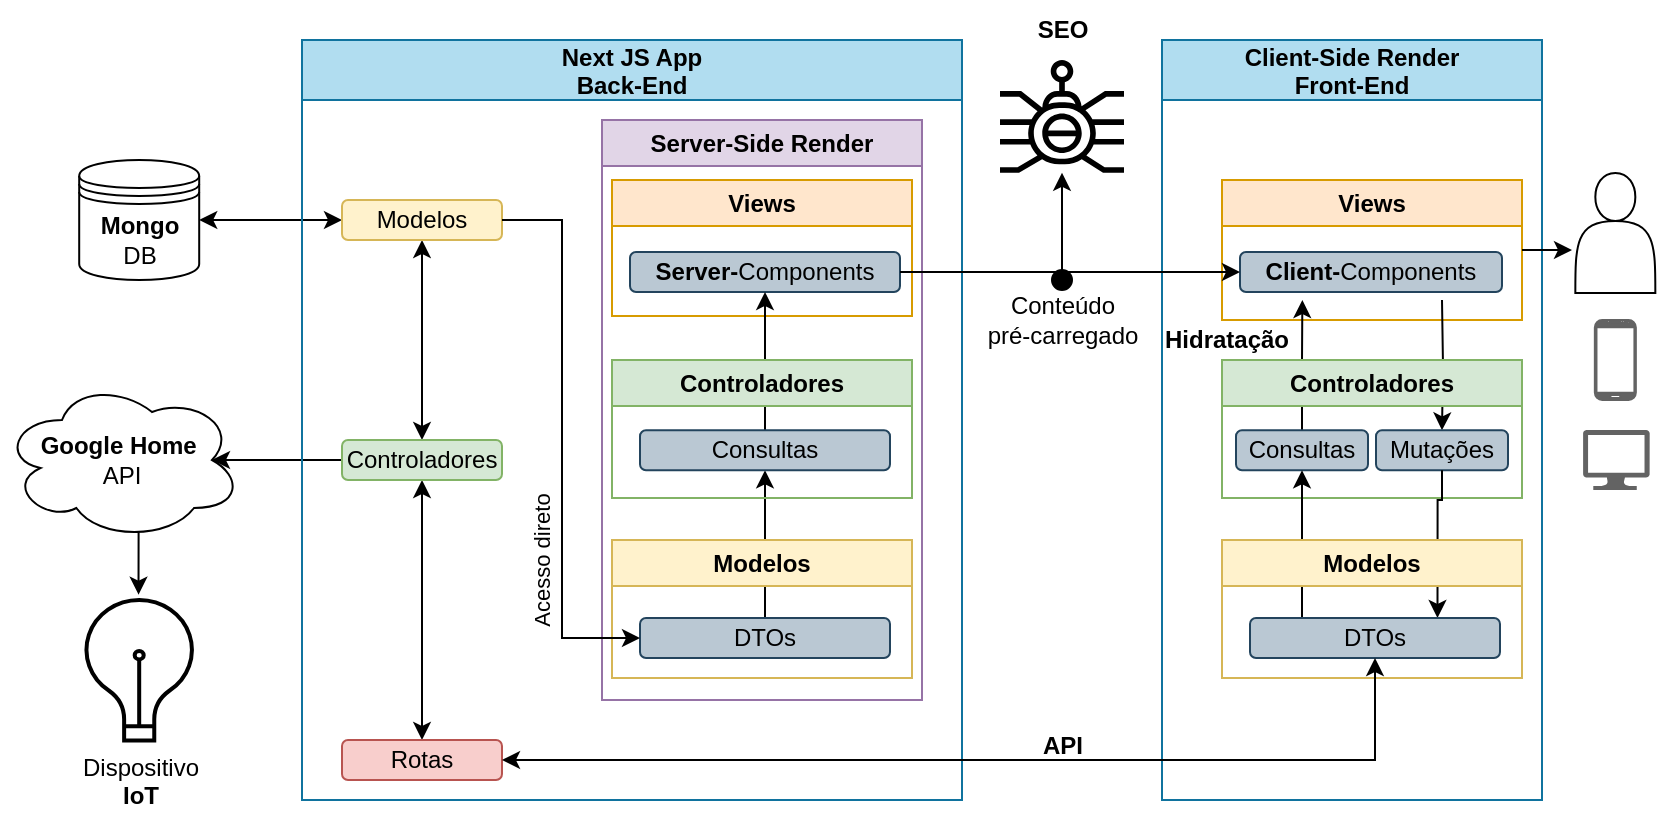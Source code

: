 <mxfile version="24.2.5" type="device">
  <diagram name="Page-1" id="7JIRdjKxqOBJd5UnIN0Q">
    <mxGraphModel dx="1430" dy="582" grid="1" gridSize="10" guides="1" tooltips="1" connect="1" arrows="1" fold="1" page="1" pageScale="1" pageWidth="830" pageHeight="409" math="0" shadow="0">
      <root>
        <mxCell id="0" />
        <mxCell id="1" parent="0" />
        <mxCell id="sgt4iXF993Zq7KxswtPy-6" style="edgeStyle=orthogonalEdgeStyle;rounded=0;orthogonalLoop=1;jettySize=auto;html=1;exitX=1;exitY=0.5;exitDx=0;exitDy=0;entryX=0;entryY=0.5;entryDx=0;entryDy=0;startArrow=classic;startFill=1;" edge="1" parent="1" source="sgt4iXF993Zq7KxswtPy-1" target="sgt4iXF993Zq7KxswtPy-3">
          <mxGeometry relative="1" as="geometry" />
        </mxCell>
        <mxCell id="sgt4iXF993Zq7KxswtPy-1" value="&lt;b&gt;Mongo&lt;/b&gt; DB" style="shape=datastore;whiteSpace=wrap;html=1;" vertex="1" parent="1">
          <mxGeometry x="38.6" y="80" width="60" height="60" as="geometry" />
        </mxCell>
        <mxCell id="sgt4iXF993Zq7KxswtPy-8" value="Client-Side Render&#xa;Front-End" style="swimlane;startSize=30;fontStyle=1;fillColor=#b1ddf0;strokeColor=#10739e;" vertex="1" parent="1">
          <mxGeometry x="580" y="20" width="190" height="380" as="geometry" />
        </mxCell>
        <mxCell id="sgt4iXF993Zq7KxswtPy-39" value="Views" style="swimlane;whiteSpace=wrap;html=1;fillColor=#ffe6cc;strokeColor=#d79b00;" vertex="1" parent="sgt4iXF993Zq7KxswtPy-8">
          <mxGeometry x="30" y="70" width="150" height="70" as="geometry" />
        </mxCell>
        <mxCell id="sgt4iXF993Zq7KxswtPy-40" value="&lt;b&gt;Client-&lt;/b&gt;Components" style="rounded=1;whiteSpace=wrap;html=1;fillColor=#bac8d3;strokeColor=#23445d;" vertex="1" parent="sgt4iXF993Zq7KxswtPy-39">
          <mxGeometry x="9" y="36" width="131" height="20" as="geometry" />
        </mxCell>
        <mxCell id="sgt4iXF993Zq7KxswtPy-55" value="&lt;b&gt;Hidratação&lt;/b&gt;" style="text;html=1;align=center;verticalAlign=middle;resizable=0;points=[];autosize=1;strokeColor=none;fillColor=none;" vertex="1" parent="sgt4iXF993Zq7KxswtPy-39">
          <mxGeometry x="-43" y="65" width="90" height="30" as="geometry" />
        </mxCell>
        <mxCell id="sgt4iXF993Zq7KxswtPy-47" style="edgeStyle=orthogonalEdgeStyle;rounded=0;orthogonalLoop=1;jettySize=auto;html=1;exitX=0.5;exitY=0;exitDx=0;exitDy=0;entryX=0.238;entryY=1.2;entryDx=0;entryDy=0;entryPerimeter=0;" edge="1" parent="sgt4iXF993Zq7KxswtPy-8" source="sgt4iXF993Zq7KxswtPy-42" target="sgt4iXF993Zq7KxswtPy-40">
          <mxGeometry relative="1" as="geometry" />
        </mxCell>
        <mxCell id="sgt4iXF993Zq7KxswtPy-48" style="edgeStyle=orthogonalEdgeStyle;rounded=0;orthogonalLoop=1;jettySize=auto;html=1;entryX=0.5;entryY=0;entryDx=0;entryDy=0;" edge="1" parent="sgt4iXF993Zq7KxswtPy-8" target="sgt4iXF993Zq7KxswtPy-43">
          <mxGeometry relative="1" as="geometry">
            <mxPoint x="140" y="130" as="sourcePoint" />
          </mxGeometry>
        </mxCell>
        <mxCell id="sgt4iXF993Zq7KxswtPy-41" value="Controladores" style="swimlane;whiteSpace=wrap;html=1;fillColor=#d5e8d4;strokeColor=#82b366;" vertex="1" parent="sgt4iXF993Zq7KxswtPy-8">
          <mxGeometry x="30" y="160" width="150" height="69" as="geometry" />
        </mxCell>
        <mxCell id="sgt4iXF993Zq7KxswtPy-42" value="Consultas" style="rounded=1;whiteSpace=wrap;html=1;fillColor=#bac8d3;strokeColor=#23445d;" vertex="1" parent="sgt4iXF993Zq7KxswtPy-41">
          <mxGeometry x="7" y="35.15" width="66" height="20" as="geometry" />
        </mxCell>
        <mxCell id="sgt4iXF993Zq7KxswtPy-43" value="Mutações" style="rounded=1;whiteSpace=wrap;html=1;fillColor=#bac8d3;strokeColor=#23445d;" vertex="1" parent="sgt4iXF993Zq7KxswtPy-41">
          <mxGeometry x="77" y="35.15" width="66" height="20" as="geometry" />
        </mxCell>
        <mxCell id="sgt4iXF993Zq7KxswtPy-50" style="edgeStyle=orthogonalEdgeStyle;rounded=0;orthogonalLoop=1;jettySize=auto;html=1;exitX=0.5;exitY=1;exitDx=0;exitDy=0;entryX=0.25;entryY=0;entryDx=0;entryDy=0;startArrow=classic;startFill=1;endArrow=none;endFill=0;" edge="1" parent="sgt4iXF993Zq7KxswtPy-8" source="sgt4iXF993Zq7KxswtPy-42">
          <mxGeometry relative="1" as="geometry">
            <mxPoint x="60" y="220.0" as="sourcePoint" />
            <mxPoint x="65.25" y="293.85" as="targetPoint" />
            <Array as="points">
              <mxPoint x="70" y="294" />
            </Array>
          </mxGeometry>
        </mxCell>
        <mxCell id="sgt4iXF993Zq7KxswtPy-52" style="edgeStyle=orthogonalEdgeStyle;rounded=0;orthogonalLoop=1;jettySize=auto;html=1;exitX=0.75;exitY=0;exitDx=0;exitDy=0;entryX=0.5;entryY=1;entryDx=0;entryDy=0;startArrow=classic;startFill=1;endArrow=none;endFill=0;" edge="1" parent="sgt4iXF993Zq7KxswtPy-8" source="sgt4iXF993Zq7KxswtPy-45" target="sgt4iXF993Zq7KxswtPy-43">
          <mxGeometry relative="1" as="geometry">
            <Array as="points">
              <mxPoint x="138" y="230" />
              <mxPoint x="140" y="230" />
            </Array>
          </mxGeometry>
        </mxCell>
        <mxCell id="sgt4iXF993Zq7KxswtPy-44" value="Modelos" style="swimlane;whiteSpace=wrap;html=1;fillColor=#fff2cc;strokeColor=#d6b656;" vertex="1" parent="sgt4iXF993Zq7KxswtPy-8">
          <mxGeometry x="30" y="250" width="150" height="69" as="geometry" />
        </mxCell>
        <mxCell id="sgt4iXF993Zq7KxswtPy-45" value="DTOs" style="rounded=1;whiteSpace=wrap;html=1;fillColor=#bac8d3;strokeColor=#23445d;" vertex="1" parent="sgt4iXF993Zq7KxswtPy-44">
          <mxGeometry x="14" y="39" width="125" height="20" as="geometry" />
        </mxCell>
        <mxCell id="sgt4iXF993Zq7KxswtPy-16" value="&lt;b&gt;Google Home&lt;/b&gt;&amp;nbsp;&lt;div&gt;API&lt;/div&gt;" style="ellipse;shape=cloud;whiteSpace=wrap;html=1;" vertex="1" parent="1">
          <mxGeometry y="190" width="120" height="80" as="geometry" />
        </mxCell>
        <mxCell id="sgt4iXF993Zq7KxswtPy-17" value="Dispositivo&lt;div&gt;&lt;b&gt;IoT&lt;/b&gt;&lt;/div&gt;" style="html=1;verticalLabelPosition=bottom;align=center;labelBackgroundColor=#ffffff;verticalAlign=top;strokeWidth=2;strokeColor=#000000;shadow=0;dashed=0;shape=mxgraph.ios7.icons.lightbulb;" vertex="1" parent="1">
          <mxGeometry x="40" y="300" width="57.2" height="70.3" as="geometry" />
        </mxCell>
        <mxCell id="sgt4iXF993Zq7KxswtPy-18" style="edgeStyle=orthogonalEdgeStyle;rounded=0;orthogonalLoop=1;jettySize=auto;html=1;exitX=0;exitY=0.5;exitDx=0;exitDy=0;entryX=0.875;entryY=0.5;entryDx=0;entryDy=0;entryPerimeter=0;" edge="1" parent="1" source="sgt4iXF993Zq7KxswtPy-4" target="sgt4iXF993Zq7KxswtPy-16">
          <mxGeometry relative="1" as="geometry" />
        </mxCell>
        <mxCell id="sgt4iXF993Zq7KxswtPy-12" value="" style="verticalLabelPosition=bottom;verticalAlign=top;html=1;shadow=0;dashed=0;strokeWidth=1;shape=mxgraph.android.phone2;strokeColor=#636363;fillColor=#636363;" vertex="1" parent="1">
          <mxGeometry x="796.42" y="160" width="20.51" height="40" as="geometry" />
        </mxCell>
        <mxCell id="sgt4iXF993Zq7KxswtPy-13" value="" style="verticalLabelPosition=bottom;html=1;verticalAlign=top;align=center;strokeColor=none;fillColor=#636363;shape=mxgraph.azure.computer;pointerEvents=1;" vertex="1" parent="1">
          <mxGeometry x="790.51" y="215" width="33.33" height="30" as="geometry" />
        </mxCell>
        <mxCell id="sgt4iXF993Zq7KxswtPy-2" value="Next JS App&#xa;Back-End" style="swimlane;startSize=30;fontStyle=1;fillColor=#b1ddf0;strokeColor=#10739e;" vertex="1" parent="1">
          <mxGeometry x="150" y="20" width="330" height="380" as="geometry" />
        </mxCell>
        <mxCell id="sgt4iXF993Zq7KxswtPy-14" style="edgeStyle=orthogonalEdgeStyle;rounded=0;orthogonalLoop=1;jettySize=auto;html=1;exitX=0.5;exitY=1;exitDx=0;exitDy=0;entryX=0.5;entryY=0;entryDx=0;entryDy=0;startArrow=classic;startFill=1;" edge="1" parent="sgt4iXF993Zq7KxswtPy-2" source="sgt4iXF993Zq7KxswtPy-3" target="sgt4iXF993Zq7KxswtPy-4">
          <mxGeometry relative="1" as="geometry" />
        </mxCell>
        <mxCell id="sgt4iXF993Zq7KxswtPy-3" value="Modelos" style="rounded=1;whiteSpace=wrap;html=1;fillColor=#fff2cc;strokeColor=#d6b656;" vertex="1" parent="sgt4iXF993Zq7KxswtPy-2">
          <mxGeometry x="20" y="80" width="80" height="20" as="geometry" />
        </mxCell>
        <mxCell id="sgt4iXF993Zq7KxswtPy-15" style="edgeStyle=orthogonalEdgeStyle;rounded=0;orthogonalLoop=1;jettySize=auto;html=1;exitX=0.5;exitY=1;exitDx=0;exitDy=0;entryX=0.5;entryY=0;entryDx=0;entryDy=0;endArrow=classic;endFill=1;startArrow=classic;startFill=1;" edge="1" parent="sgt4iXF993Zq7KxswtPy-2" source="sgt4iXF993Zq7KxswtPy-4" target="sgt4iXF993Zq7KxswtPy-5">
          <mxGeometry relative="1" as="geometry" />
        </mxCell>
        <mxCell id="sgt4iXF993Zq7KxswtPy-4" value="Controladores" style="rounded=1;whiteSpace=wrap;html=1;fillColor=#d5e8d4;strokeColor=#82b366;" vertex="1" parent="sgt4iXF993Zq7KxswtPy-2">
          <mxGeometry x="20" y="200" width="80" height="20" as="geometry" />
        </mxCell>
        <mxCell id="sgt4iXF993Zq7KxswtPy-5" value="Rotas" style="rounded=1;whiteSpace=wrap;html=1;fillColor=#f8cecc;strokeColor=#b85450;" vertex="1" parent="sgt4iXF993Zq7KxswtPy-2">
          <mxGeometry x="20" y="350" width="80" height="20" as="geometry" />
        </mxCell>
        <mxCell id="sgt4iXF993Zq7KxswtPy-20" value="Server-Side Render" style="swimlane;whiteSpace=wrap;html=1;fillColor=#e1d5e7;strokeColor=#9673a6;" vertex="1" parent="sgt4iXF993Zq7KxswtPy-2">
          <mxGeometry x="150" y="40" width="160" height="290" as="geometry" />
        </mxCell>
        <mxCell id="sgt4iXF993Zq7KxswtPy-27" value="Views" style="swimlane;whiteSpace=wrap;html=1;fillColor=#ffe6cc;strokeColor=#d79b00;" vertex="1" parent="sgt4iXF993Zq7KxswtPy-20">
          <mxGeometry x="5" y="30" width="150" height="68" as="geometry" />
        </mxCell>
        <mxCell id="sgt4iXF993Zq7KxswtPy-28" value="&lt;b&gt;Server-&lt;/b&gt;Components" style="rounded=1;whiteSpace=wrap;html=1;fillColor=#bac8d3;strokeColor=#23445d;" vertex="1" parent="sgt4iXF993Zq7KxswtPy-27">
          <mxGeometry x="9" y="36" width="135" height="20" as="geometry" />
        </mxCell>
        <mxCell id="sgt4iXF993Zq7KxswtPy-34" style="edgeStyle=orthogonalEdgeStyle;rounded=0;orthogonalLoop=1;jettySize=auto;html=1;exitX=0.5;exitY=0;exitDx=0;exitDy=0;entryX=0.5;entryY=1;entryDx=0;entryDy=0;" edge="1" parent="sgt4iXF993Zq7KxswtPy-20" source="sgt4iXF993Zq7KxswtPy-32" target="sgt4iXF993Zq7KxswtPy-30">
          <mxGeometry relative="1" as="geometry" />
        </mxCell>
        <mxCell id="sgt4iXF993Zq7KxswtPy-31" value="Modelos" style="swimlane;whiteSpace=wrap;html=1;fillColor=#fff2cc;strokeColor=#d6b656;" vertex="1" parent="sgt4iXF993Zq7KxswtPy-20">
          <mxGeometry x="5" y="210" width="150" height="69" as="geometry" />
        </mxCell>
        <mxCell id="sgt4iXF993Zq7KxswtPy-32" value="DTOs" style="rounded=1;whiteSpace=wrap;html=1;fillColor=#bac8d3;strokeColor=#23445d;" vertex="1" parent="sgt4iXF993Zq7KxswtPy-31">
          <mxGeometry x="14" y="39" width="125" height="20" as="geometry" />
        </mxCell>
        <mxCell id="sgt4iXF993Zq7KxswtPy-35" style="edgeStyle=orthogonalEdgeStyle;rounded=0;orthogonalLoop=1;jettySize=auto;html=1;exitX=0.5;exitY=0;exitDx=0;exitDy=0;entryX=0.5;entryY=1;entryDx=0;entryDy=0;" edge="1" parent="sgt4iXF993Zq7KxswtPy-20" source="sgt4iXF993Zq7KxswtPy-30" target="sgt4iXF993Zq7KxswtPy-28">
          <mxGeometry relative="1" as="geometry" />
        </mxCell>
        <mxCell id="sgt4iXF993Zq7KxswtPy-29" value="Controladores" style="swimlane;whiteSpace=wrap;html=1;fillColor=#d5e8d4;strokeColor=#82b366;" vertex="1" parent="sgt4iXF993Zq7KxswtPy-20">
          <mxGeometry x="5" y="120" width="150" height="69" as="geometry" />
        </mxCell>
        <mxCell id="sgt4iXF993Zq7KxswtPy-30" value="Consultas" style="rounded=1;whiteSpace=wrap;html=1;fillColor=#bac8d3;strokeColor=#23445d;" vertex="1" parent="sgt4iXF993Zq7KxswtPy-29">
          <mxGeometry x="14" y="35.15" width="125" height="20" as="geometry" />
        </mxCell>
        <mxCell id="sgt4iXF993Zq7KxswtPy-37" style="edgeStyle=orthogonalEdgeStyle;rounded=0;orthogonalLoop=1;jettySize=auto;html=1;exitX=0;exitY=0.5;exitDx=0;exitDy=0;entryX=1;entryY=0.5;entryDx=0;entryDy=0;endArrow=none;endFill=0;startArrow=classic;startFill=1;" edge="1" parent="sgt4iXF993Zq7KxswtPy-2" source="sgt4iXF993Zq7KxswtPy-32" target="sgt4iXF993Zq7KxswtPy-3">
          <mxGeometry relative="1" as="geometry">
            <Array as="points">
              <mxPoint x="130" y="299" />
              <mxPoint x="130" y="90" />
            </Array>
          </mxGeometry>
        </mxCell>
        <mxCell id="sgt4iXF993Zq7KxswtPy-38" value="Acesso direto" style="edgeLabel;html=1;align=center;verticalAlign=middle;resizable=0;points=[];rotation=-90;" vertex="1" connectable="0" parent="sgt4iXF993Zq7KxswtPy-37">
          <mxGeometry x="0.385" y="3" relative="1" as="geometry">
            <mxPoint x="-7" y="115" as="offset" />
          </mxGeometry>
        </mxCell>
        <mxCell id="sgt4iXF993Zq7KxswtPy-53" style="edgeStyle=orthogonalEdgeStyle;rounded=0;orthogonalLoop=1;jettySize=auto;html=1;exitX=0.5;exitY=1;exitDx=0;exitDy=0;entryX=1;entryY=0.5;entryDx=0;entryDy=0;startArrow=classic;startFill=1;" edge="1" parent="1" source="sgt4iXF993Zq7KxswtPy-45" target="sgt4iXF993Zq7KxswtPy-5">
          <mxGeometry relative="1" as="geometry" />
        </mxCell>
        <mxCell id="sgt4iXF993Zq7KxswtPy-54" value="&lt;b&gt;API&lt;/b&gt;" style="text;html=1;align=center;verticalAlign=middle;resizable=0;points=[];autosize=1;strokeColor=none;fillColor=none;" vertex="1" parent="1">
          <mxGeometry x="510" y="358" width="40" height="30" as="geometry" />
        </mxCell>
        <mxCell id="sgt4iXF993Zq7KxswtPy-59" value="&lt;b&gt;SEO&lt;/b&gt;" style="text;html=1;align=center;verticalAlign=middle;resizable=0;points=[];autosize=1;strokeColor=none;fillColor=none;" vertex="1" parent="1">
          <mxGeometry x="505" width="50" height="30" as="geometry" />
        </mxCell>
        <mxCell id="sgt4iXF993Zq7KxswtPy-62" style="edgeStyle=orthogonalEdgeStyle;rounded=0;orthogonalLoop=1;jettySize=auto;html=1;startArrow=classic;startFill=1;endArrow=oval;endFill=1;endSize=10;" edge="1" parent="1" source="sgt4iXF993Zq7KxswtPy-60">
          <mxGeometry relative="1" as="geometry">
            <mxPoint x="530" y="140" as="targetPoint" />
          </mxGeometry>
        </mxCell>
        <mxCell id="sgt4iXF993Zq7KxswtPy-60" value="" style="sketch=0;outlineConnect=0;fontColor=#232F3E;gradientColor=none;fillColor=#000000;strokeColor=none;dashed=0;verticalLabelPosition=bottom;verticalAlign=top;align=center;html=1;fontSize=12;fontStyle=0;aspect=fixed;pointerEvents=1;shape=mxgraph.aws4.waf_bad_bot;" vertex="1" parent="1">
          <mxGeometry x="499" y="30" width="62" height="56.44" as="geometry" />
        </mxCell>
        <mxCell id="sgt4iXF993Zq7KxswtPy-63" value="Conteúdo&lt;div&gt;pré-carregado&lt;/div&gt;" style="text;html=1;align=center;verticalAlign=middle;resizable=0;points=[];autosize=1;strokeColor=none;fillColor=none;" vertex="1" parent="1">
          <mxGeometry x="480" y="140" width="100" height="40" as="geometry" />
        </mxCell>
        <mxCell id="sgt4iXF993Zq7KxswtPy-65" value="" style="shape=actor;whiteSpace=wrap;html=1;" vertex="1" parent="1">
          <mxGeometry x="786.67" y="86.44" width="40" height="60" as="geometry" />
        </mxCell>
        <mxCell id="sgt4iXF993Zq7KxswtPy-68" style="edgeStyle=orthogonalEdgeStyle;rounded=0;orthogonalLoop=1;jettySize=auto;html=1;exitX=1;exitY=0.5;exitDx=0;exitDy=0;entryX=-0.041;entryY=0.645;entryDx=0;entryDy=0;entryPerimeter=0;" edge="1" parent="1" source="sgt4iXF993Zq7KxswtPy-39" target="sgt4iXF993Zq7KxswtPy-65">
          <mxGeometry relative="1" as="geometry" />
        </mxCell>
        <mxCell id="sgt4iXF993Zq7KxswtPy-69" style="edgeStyle=orthogonalEdgeStyle;rounded=0;orthogonalLoop=1;jettySize=auto;html=1;exitX=0.55;exitY=0.95;exitDx=0;exitDy=0;exitPerimeter=0;entryX=0.494;entryY=-0.038;entryDx=0;entryDy=0;entryPerimeter=0;" edge="1" parent="1" source="sgt4iXF993Zq7KxswtPy-16" target="sgt4iXF993Zq7KxswtPy-17">
          <mxGeometry relative="1" as="geometry" />
        </mxCell>
        <mxCell id="sgt4iXF993Zq7KxswtPy-70" style="edgeStyle=orthogonalEdgeStyle;rounded=0;orthogonalLoop=1;jettySize=auto;html=1;exitX=1;exitY=0.5;exitDx=0;exitDy=0;entryX=0;entryY=0.5;entryDx=0;entryDy=0;" edge="1" parent="1" source="sgt4iXF993Zq7KxswtPy-28" target="sgt4iXF993Zq7KxswtPy-40">
          <mxGeometry relative="1" as="geometry">
            <mxPoint x="590" y="141" as="targetPoint" />
            <mxPoint x="370" y="141" as="sourcePoint" />
          </mxGeometry>
        </mxCell>
      </root>
    </mxGraphModel>
  </diagram>
</mxfile>
